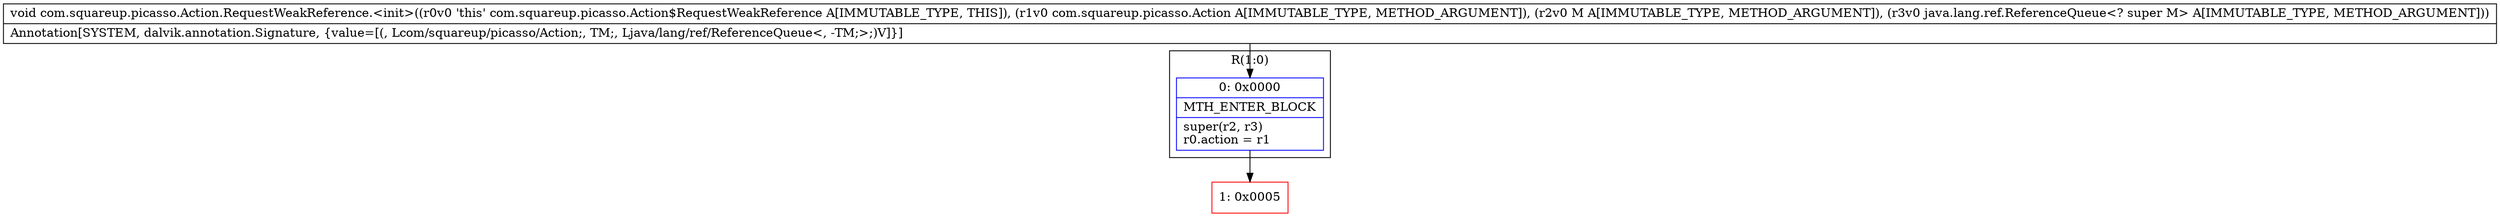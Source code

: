 digraph "CFG forcom.squareup.picasso.Action.RequestWeakReference.\<init\>(Lcom\/squareup\/picasso\/Action;Ljava\/lang\/Object;Ljava\/lang\/ref\/ReferenceQueue;)V" {
subgraph cluster_Region_227423365 {
label = "R(1:0)";
node [shape=record,color=blue];
Node_0 [shape=record,label="{0\:\ 0x0000|MTH_ENTER_BLOCK\l|super(r2, r3)\lr0.action = r1\l}"];
}
Node_1 [shape=record,color=red,label="{1\:\ 0x0005}"];
MethodNode[shape=record,label="{void com.squareup.picasso.Action.RequestWeakReference.\<init\>((r0v0 'this' com.squareup.picasso.Action$RequestWeakReference A[IMMUTABLE_TYPE, THIS]), (r1v0 com.squareup.picasso.Action A[IMMUTABLE_TYPE, METHOD_ARGUMENT]), (r2v0 M A[IMMUTABLE_TYPE, METHOD_ARGUMENT]), (r3v0 java.lang.ref.ReferenceQueue\<? super M\> A[IMMUTABLE_TYPE, METHOD_ARGUMENT]))  | Annotation[SYSTEM, dalvik.annotation.Signature, \{value=[(, Lcom\/squareup\/picasso\/Action;, TM;, Ljava\/lang\/ref\/ReferenceQueue\<, \-TM;\>;)V]\}]\l}"];
MethodNode -> Node_0;
Node_0 -> Node_1;
}

